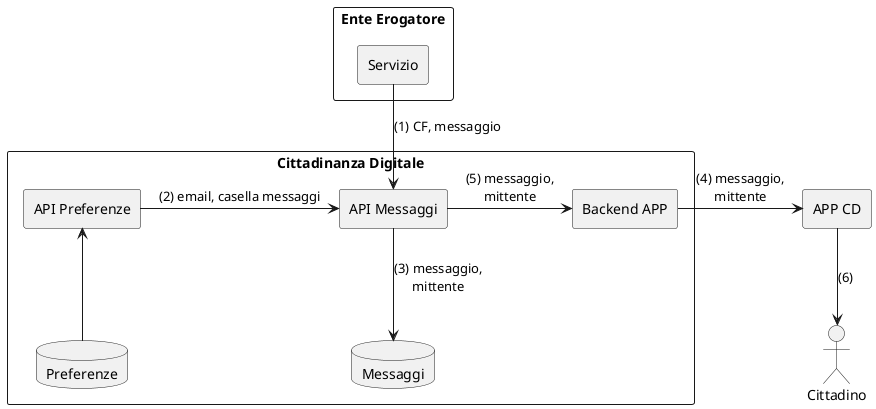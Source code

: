 @startuml

:Cittadino: as cittadino

agent "APP CD" as app

rectangle "Ente Erogatore" {
  agent "Servizio" as ente
}

rectangle "Cittadinanza Digitale" {
  agent "API Messaggi" as apimessaggi
  database "Messaggi" as dbmessaggi
  agent "API Preferenze" as apipreferenze
  database "Preferenze" as dbpreferenze
  agent "Backend APP" as backend
}

ente -down-> apimessaggi : (1) CF, messaggio

dbpreferenze -up-> apipreferenze
apipreferenze -> apimessaggi : (2) email, casella messaggi

apimessaggi -down-> dbmessaggi : (3) messaggio,\nmittente

app <- backend : "(4) messaggio,\nmittente"

apimessaggi -right-> backend : "(5) messaggio,\nmittente"

app -down-> cittadino : "(6)"

@enduml

